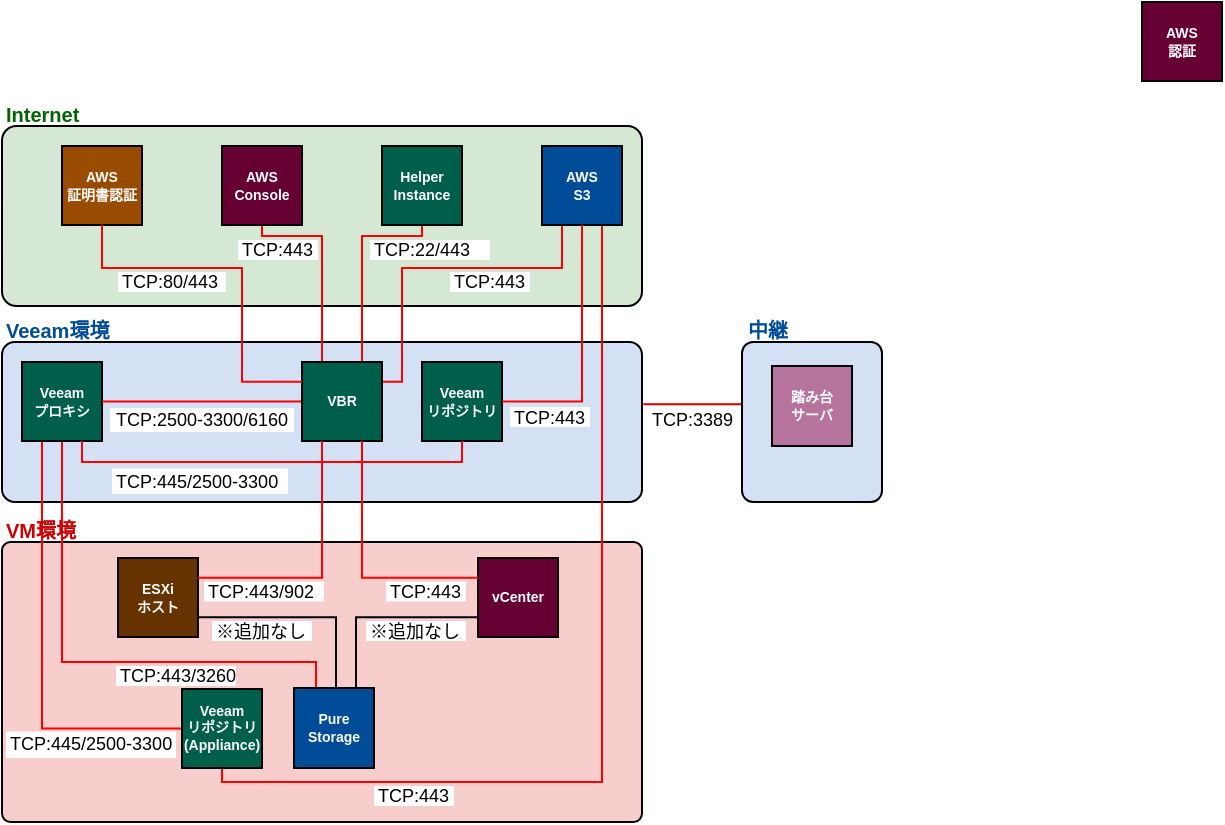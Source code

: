<mxfile version="28.0.2">
  <diagram name="ページ1" id="RHtc9xqBzX8dG-IQXySC">
    <mxGraphModel dx="719" dy="472" grid="1" gridSize="10" guides="1" tooltips="1" connect="1" arrows="1" fold="1" page="1" pageScale="1" pageWidth="1169" pageHeight="827" math="0" shadow="0">
      <root>
        <mxCell id="0" />
        <mxCell id="1" parent="0" />
        <mxCell id="WyPhDyIGE4Ye550-s1A6-49" value="" style="rounded=1;whiteSpace=wrap;html=1;arcSize=3;fillColor=#F8CECC;strokeColor=default;" parent="1" vertex="1">
          <mxGeometry x="130" y="410" width="320" height="140" as="geometry" />
        </mxCell>
        <mxCell id="WyPhDyIGE4Ye550-s1A6-48" value="" style="rounded=1;whiteSpace=wrap;html=1;arcSize=8;fillColor=#D4E1F5;strokeColor=default;" parent="1" vertex="1">
          <mxGeometry x="130" y="310" width="320" height="80" as="geometry" />
        </mxCell>
        <mxCell id="WyPhDyIGE4Ye550-s1A6-47" value="" style="rounded=1;whiteSpace=wrap;html=1;arcSize=8;strokeColor=default;fillColor=#D5E8D4;" parent="1" vertex="1">
          <mxGeometry x="130" y="202" width="320" height="90" as="geometry" />
        </mxCell>
        <mxCell id="WyPhDyIGE4Ye550-s1A6-42" style="edgeStyle=orthogonalEdgeStyle;rounded=0;orthogonalLoop=1;jettySize=auto;html=1;exitX=1;exitY=0.75;exitDx=0;exitDy=0;entryX=0.5;entryY=0;entryDx=0;entryDy=0;endArrow=none;endFill=0;" parent="1" source="WyPhDyIGE4Ye550-s1A6-2" target="WyPhDyIGE4Ye550-s1A6-32" edge="1">
          <mxGeometry relative="1" as="geometry">
            <Array as="points">
              <mxPoint x="297" y="448" />
              <mxPoint x="297" y="483" />
            </Array>
          </mxGeometry>
        </mxCell>
        <mxCell id="WyPhDyIGE4Ye550-s1A6-2" value="ESXi&lt;div&gt;ホスト&lt;/div&gt;" style="rounded=0;whiteSpace=wrap;html=1;fillColor=#663300;fontStyle=1;fontColor=#FFFFFF;fontSize=7;strokeWidth=1;strokeColor=default;" parent="1" vertex="1">
          <mxGeometry x="188" y="418" width="40" height="39.5" as="geometry" />
        </mxCell>
        <mxCell id="WyPhDyIGE4Ye550-s1A6-40" style="edgeStyle=orthogonalEdgeStyle;rounded=0;orthogonalLoop=1;jettySize=auto;html=1;exitX=0.25;exitY=1;exitDx=0;exitDy=0;entryX=0;entryY=0.5;entryDx=0;entryDy=0;endArrow=none;endFill=0;strokeWidth=1;strokeColor=#FF0000;" parent="1" source="WyPhDyIGE4Ye550-s1A6-12" target="WyPhDyIGE4Ye550-s1A6-15" edge="1">
          <mxGeometry relative="1" as="geometry" />
        </mxCell>
        <mxCell id="WyPhDyIGE4Ye550-s1A6-41" style="edgeStyle=orthogonalEdgeStyle;rounded=0;orthogonalLoop=1;jettySize=auto;html=1;entryX=0.25;entryY=0;entryDx=0;entryDy=0;endArrow=none;endFill=0;strokeWidth=1;strokeColor=#FF0000;exitX=0.5;exitY=1;exitDx=0;exitDy=0;" parent="1" source="WyPhDyIGE4Ye550-s1A6-12" target="WyPhDyIGE4Ye550-s1A6-32" edge="1">
          <mxGeometry relative="1" as="geometry">
            <mxPoint x="220" y="370" as="sourcePoint" />
            <Array as="points">
              <mxPoint x="160" y="470" />
              <mxPoint x="287" y="470" />
              <mxPoint x="287" y="483" />
            </Array>
          </mxGeometry>
        </mxCell>
        <mxCell id="WyPhDyIGE4Ye550-s1A6-12" value="&lt;b&gt;&lt;font style=&quot;color: rgb(255, 255, 255);&quot;&gt;Veeam&lt;/font&gt;&lt;/b&gt;&lt;div&gt;&lt;font color=&quot;#ffffff&quot;&gt;&lt;b&gt;プロキシ&lt;/b&gt;&lt;/font&gt;&lt;/div&gt;" style="rounded=0;whiteSpace=wrap;html=1;fillColor=light-dark(#005f4b, #ededed);fontSize=7;strokeWidth=1;strokeColor=default;" parent="1" vertex="1">
          <mxGeometry x="140" y="320" width="40" height="39.5" as="geometry" />
        </mxCell>
        <mxCell id="WyPhDyIGE4Ye550-s1A6-45" style="edgeStyle=orthogonalEdgeStyle;rounded=0;orthogonalLoop=1;jettySize=auto;html=1;exitX=0;exitY=0.75;exitDx=0;exitDy=0;entryX=0.75;entryY=0;entryDx=0;entryDy=0;endArrow=none;endFill=0;" parent="1" source="WyPhDyIGE4Ye550-s1A6-13" target="WyPhDyIGE4Ye550-s1A6-32" edge="1">
          <mxGeometry relative="1" as="geometry">
            <Array as="points">
              <mxPoint x="307" y="448" />
              <mxPoint x="307" y="483" />
            </Array>
          </mxGeometry>
        </mxCell>
        <mxCell id="WyPhDyIGE4Ye550-s1A6-13" value="&lt;b&gt;&lt;font style=&quot;color: rgb(255, 255, 255);&quot;&gt;vCenter&lt;/font&gt;&lt;/b&gt;" style="rounded=0;whiteSpace=wrap;html=1;fillColor=light-dark(#660033,#EDEDED);fontSize=7;strokeWidth=1;strokeColor=default;" parent="1" vertex="1">
          <mxGeometry x="368" y="418" width="40" height="39.5" as="geometry" />
        </mxCell>
        <mxCell id="WyPhDyIGE4Ye550-s1A6-35" style="edgeStyle=orthogonalEdgeStyle;rounded=0;orthogonalLoop=1;jettySize=auto;html=1;exitX=1;exitY=0.25;exitDx=0;exitDy=0;entryX=0.25;entryY=1;entryDx=0;entryDy=0;endArrow=none;endFill=0;strokeWidth=1;strokeColor=#FF0000;" parent="1" source="WyPhDyIGE4Ye550-s1A6-14" target="WyPhDyIGE4Ye550-s1A6-16" edge="1">
          <mxGeometry relative="1" as="geometry">
            <Array as="points">
              <mxPoint x="330" y="330" />
              <mxPoint x="330" y="273" />
              <mxPoint x="410" y="273" />
            </Array>
          </mxGeometry>
        </mxCell>
        <mxCell id="WyPhDyIGE4Ye550-s1A6-36" style="edgeStyle=orthogonalEdgeStyle;rounded=0;orthogonalLoop=1;jettySize=auto;html=1;exitX=0.75;exitY=0;exitDx=0;exitDy=0;entryX=0.5;entryY=1;entryDx=0;entryDy=0;endArrow=none;endFill=0;strokeWidth=1;strokeColor=#FF0000;" parent="1" source="WyPhDyIGE4Ye550-s1A6-14" target="WyPhDyIGE4Ye550-s1A6-18" edge="1">
          <mxGeometry relative="1" as="geometry">
            <Array as="points">
              <mxPoint x="310" y="257" />
              <mxPoint x="340" y="257" />
            </Array>
          </mxGeometry>
        </mxCell>
        <mxCell id="WyPhDyIGE4Ye550-s1A6-37" style="edgeStyle=orthogonalEdgeStyle;rounded=0;orthogonalLoop=1;jettySize=auto;html=1;exitX=0.25;exitY=0;exitDx=0;exitDy=0;entryX=0.5;entryY=1;entryDx=0;entryDy=0;endArrow=none;endFill=0;strokeWidth=1;strokeColor=#FF0000;" parent="1" source="WyPhDyIGE4Ye550-s1A6-14" target="WyPhDyIGE4Ye550-s1A6-17" edge="1">
          <mxGeometry relative="1" as="geometry">
            <Array as="points">
              <mxPoint x="290" y="257" />
              <mxPoint x="260" y="257" />
            </Array>
          </mxGeometry>
        </mxCell>
        <mxCell id="WyPhDyIGE4Ye550-s1A6-38" style="edgeStyle=orthogonalEdgeStyle;rounded=0;orthogonalLoop=1;jettySize=auto;html=1;exitX=0;exitY=0.5;exitDx=0;exitDy=0;entryX=1;entryY=0.5;entryDx=0;entryDy=0;endArrow=none;endFill=0;strokeWidth=1;strokeColor=#FF0000;" parent="1" edge="1">
          <mxGeometry relative="1" as="geometry">
            <mxPoint x="280" y="339.75" as="sourcePoint" />
            <mxPoint x="180" y="339.75" as="targetPoint" />
          </mxGeometry>
        </mxCell>
        <mxCell id="WyPhDyIGE4Ye550-s1A6-14" value="&lt;b&gt;&lt;font style=&quot;color: rgb(255, 255, 255);&quot;&gt;VBR&lt;/font&gt;&lt;/b&gt;" style="rounded=0;whiteSpace=wrap;html=1;fillColor=light-dark(#005f4b, #ededed);fontSize=7;strokeWidth=1;strokeColor=default;" parent="1" vertex="1">
          <mxGeometry x="280" y="320" width="40" height="39.5" as="geometry" />
        </mxCell>
        <mxCell id="WyPhDyIGE4Ye550-s1A6-46" style="edgeStyle=orthogonalEdgeStyle;rounded=0;orthogonalLoop=1;jettySize=auto;html=1;entryX=0.75;entryY=1;entryDx=0;entryDy=0;endArrow=none;endFill=0;strokeWidth=1;strokeColor=#FF0000;exitX=0.5;exitY=1;exitDx=0;exitDy=0;" parent="1" source="WyPhDyIGE4Ye550-s1A6-15" target="WyPhDyIGE4Ye550-s1A6-16" edge="1">
          <mxGeometry relative="1" as="geometry">
            <mxPoint x="220" y="550" as="sourcePoint" />
            <Array as="points">
              <mxPoint x="240" y="530" />
              <mxPoint x="430" y="530" />
            </Array>
          </mxGeometry>
        </mxCell>
        <mxCell id="WyPhDyIGE4Ye550-s1A6-15" value="&lt;div&gt;&lt;font color=&quot;#ffffff&quot;&gt;&lt;b&gt;Veeam&lt;/b&gt;&lt;/font&gt;&lt;/div&gt;&lt;div&gt;&lt;font color=&quot;#ffffff&quot;&gt;&lt;b&gt;リポジトリ&lt;/b&gt;&lt;/font&gt;&lt;/div&gt;&lt;div&gt;&lt;font color=&quot;#ffffff&quot;&gt;&lt;b&gt;(Appliance)&lt;/b&gt;&lt;/font&gt;&lt;/div&gt;" style="rounded=0;whiteSpace=wrap;html=1;fillColor=light-dark(#005f4b, #ededed);fontSize=7;strokeWidth=1;strokeColor=default;" parent="1" vertex="1">
          <mxGeometry x="220" y="483.5" width="40" height="39.5" as="geometry" />
        </mxCell>
        <mxCell id="WyPhDyIGE4Ye550-s1A6-16" value="&lt;font color=&quot;#ffffff&quot;&gt;&lt;b&gt;AWS&lt;/b&gt;&lt;/font&gt;&lt;div&gt;&lt;font color=&quot;#ffffff&quot;&gt;&lt;b&gt;S3&lt;/b&gt;&lt;/font&gt;&lt;/div&gt;" style="rounded=0;whiteSpace=wrap;html=1;fillColor=light-dark(#004c99, #EDEDED);fontSize=7;strokeWidth=1;strokeColor=default;" parent="1" vertex="1">
          <mxGeometry x="400" y="212" width="40" height="39.5" as="geometry" />
        </mxCell>
        <mxCell id="WyPhDyIGE4Ye550-s1A6-17" value="&lt;font color=&quot;#ffffff&quot;&gt;&lt;b&gt;AWS&lt;/b&gt;&lt;/font&gt;&lt;div&gt;&lt;font color=&quot;#ffffff&quot;&gt;&lt;b&gt;Console&lt;/b&gt;&lt;/font&gt;&lt;/div&gt;" style="rounded=0;whiteSpace=wrap;html=1;fillColor=light-dark(#660033,#EDEDED);fontSize=7;strokeWidth=1;strokeColor=default;" parent="1" vertex="1">
          <mxGeometry x="240" y="212" width="40" height="39.5" as="geometry" />
        </mxCell>
        <mxCell id="WyPhDyIGE4Ye550-s1A6-18" value="&lt;font color=&quot;#ffffff&quot;&gt;&lt;b&gt;Helper&lt;/b&gt;&lt;/font&gt;&lt;div&gt;&lt;font color=&quot;#ffffff&quot;&gt;&lt;b&gt;Instance&lt;/b&gt;&lt;/font&gt;&lt;/div&gt;" style="rounded=0;whiteSpace=wrap;html=1;fillColor=light-dark(#005f4b, #ededed);fontSize=7;strokeWidth=1;strokeColor=default;" parent="1" vertex="1">
          <mxGeometry x="320" y="212" width="40" height="39.5" as="geometry" />
        </mxCell>
        <mxCell id="WyPhDyIGE4Ye550-s1A6-23" value="&lt;font color=&quot;#ffffff&quot;&gt;&lt;b&gt;AWS&lt;/b&gt;&lt;/font&gt;&lt;div&gt;&lt;font color=&quot;#ffffff&quot;&gt;&lt;b&gt;認証&lt;/b&gt;&lt;/font&gt;&lt;/div&gt;" style="rounded=0;whiteSpace=wrap;html=1;fillColor=light-dark(#660033,#EDEDED);fontSize=7;" parent="1" vertex="1">
          <mxGeometry x="700" y="140" width="40" height="39.5" as="geometry" />
        </mxCell>
        <mxCell id="WyPhDyIGE4Ye550-s1A6-24" value="&lt;font color=&quot;#ffffff&quot;&gt;&lt;b&gt;AWS&lt;br&gt;&lt;/b&gt;&lt;/font&gt;&lt;div&gt;&lt;font color=&quot;#ffffff&quot;&gt;&lt;b&gt;証明書認証&lt;/b&gt;&lt;/font&gt;&lt;/div&gt;" style="rounded=0;whiteSpace=wrap;html=1;fillColor=light-dark(#994C00,#EDEDED);fontSize=7;strokeWidth=1;strokeColor=default;" parent="1" vertex="1">
          <mxGeometry x="160" y="212" width="40" height="39.5" as="geometry" />
        </mxCell>
        <mxCell id="WyPhDyIGE4Ye550-s1A6-32" value="Pure Storage" style="rounded=0;whiteSpace=wrap;html=1;fontStyle=1;strokeColor=default;fillColor=#004C99;fontColor=light-dark(#ffffff, #ededed);fontSize=7;strokeWidth=1;" parent="1" vertex="1">
          <mxGeometry x="276" y="483" width="40" height="40" as="geometry" />
        </mxCell>
        <mxCell id="WyPhDyIGE4Ye550-s1A6-33" value="&lt;b&gt;&lt;font style=&quot;color: rgb(255, 255, 255);&quot;&gt;Veeam&lt;/font&gt;&lt;/b&gt;&lt;div&gt;&lt;font color=&quot;#ffffff&quot;&gt;&lt;b&gt;リポジトリ&lt;/b&gt;&lt;/font&gt;&lt;/div&gt;" style="rounded=0;whiteSpace=wrap;html=1;fillColor=light-dark(#005f4b, #ededed);fontSize=7;strokeWidth=1;strokeColor=default;" parent="1" vertex="1">
          <mxGeometry x="340" y="320" width="40" height="39.5" as="geometry" />
        </mxCell>
        <mxCell id="WyPhDyIGE4Ye550-s1A6-34" style="edgeStyle=orthogonalEdgeStyle;rounded=0;orthogonalLoop=1;jettySize=auto;html=1;exitX=0;exitY=0.25;exitDx=0;exitDy=0;entryX=0.5;entryY=1;entryDx=0;entryDy=0;endArrow=none;endFill=0;strokeWidth=1;strokeColor=#FF0000;" parent="1" source="WyPhDyIGE4Ye550-s1A6-14" target="WyPhDyIGE4Ye550-s1A6-24" edge="1">
          <mxGeometry relative="1" as="geometry">
            <Array as="points">
              <mxPoint x="250" y="330" />
              <mxPoint x="250" y="273" />
              <mxPoint x="180" y="273" />
            </Array>
          </mxGeometry>
        </mxCell>
        <mxCell id="WyPhDyIGE4Ye550-s1A6-51" value="TCP:443" style="text;html=1;align=left;verticalAlign=middle;whiteSpace=wrap;rounded=0;fontSize=9;fontStyle=0;fillColor=default;" parent="1" vertex="1">
          <mxGeometry x="316" y="532" width="40" height="10" as="geometry" />
        </mxCell>
        <mxCell id="WyPhDyIGE4Ye550-s1A6-52" value="TCP:443/3260" style="text;html=1;align=left;verticalAlign=middle;whiteSpace=wrap;rounded=0;fontSize=9;fontStyle=0;fillColor=default;" parent="1" vertex="1">
          <mxGeometry x="187" y="472" width="60" height="10" as="geometry" />
        </mxCell>
        <mxCell id="WyPhDyIGE4Ye550-s1A6-55" value="TCP:443" style="text;html=1;align=left;verticalAlign=middle;whiteSpace=wrap;rounded=0;fontSize=9;fontStyle=0;rotation=0;fillColor=default;" parent="1" vertex="1">
          <mxGeometry x="322" y="429.75" width="40" height="10" as="geometry" />
        </mxCell>
        <mxCell id="WyPhDyIGE4Ye550-s1A6-56" value="TCP:443/902" style="text;html=1;align=left;verticalAlign=middle;whiteSpace=wrap;rounded=0;fontSize=9;fontStyle=0;rotation=0;fillColor=default;" parent="1" vertex="1">
          <mxGeometry x="231" y="429.75" width="60" height="10" as="geometry" />
        </mxCell>
        <mxCell id="WyPhDyIGE4Ye550-s1A6-57" value="TCP:22/&lt;span style=&quot;background-color: transparent; color: light-dark(rgb(0, 0, 0), rgb(255, 255, 255));&quot;&gt;443&lt;/span&gt;" style="text;html=1;align=left;verticalAlign=middle;whiteSpace=wrap;rounded=0;fontSize=9;fontStyle=0;fillColor=default;" parent="1" vertex="1">
          <mxGeometry x="314" y="259" width="60" height="10" as="geometry" />
        </mxCell>
        <mxCell id="WyPhDyIGE4Ye550-s1A6-59" value="TCP:443" style="text;html=1;align=left;verticalAlign=middle;whiteSpace=wrap;rounded=0;fontSize=9;fontStyle=0;fillColor=default;" parent="1" vertex="1">
          <mxGeometry x="248" y="259" width="40" height="10" as="geometry" />
        </mxCell>
        <mxCell id="WyPhDyIGE4Ye550-s1A6-60" value="TCP:80/&lt;span style=&quot;background-color: transparent; color: light-dark(rgb(0, 0, 0), rgb(255, 255, 255));&quot;&gt;443&lt;/span&gt;" style="text;html=1;align=left;verticalAlign=middle;whiteSpace=wrap;rounded=0;fontSize=9;fontStyle=0;fillColor=default;" parent="1" vertex="1">
          <mxGeometry x="188" y="275" width="54" height="10" as="geometry" />
        </mxCell>
        <mxCell id="WyPhDyIGE4Ye550-s1A6-61" value="TCP:443" style="text;html=1;align=left;verticalAlign=middle;whiteSpace=wrap;rounded=0;fontSize=9;fontStyle=0;fillColor=default;" parent="1" vertex="1">
          <mxGeometry x="354" y="275" width="40" height="10" as="geometry" />
        </mxCell>
        <mxCell id="WyPhDyIGE4Ye550-s1A6-62" value="TCP:&lt;span style=&quot;background-color: transparent; color: light-dark(rgb(0, 0, 0), rgb(255, 255, 255));&quot;&gt;2500-3300/&lt;/span&gt;&lt;span style=&quot;background-color: transparent; color: light-dark(rgb(0, 0, 0), rgb(255, 255, 255));&quot;&gt;6160&lt;/span&gt;" style="text;html=1;align=center;verticalAlign=middle;whiteSpace=wrap;rounded=0;fontSize=9;fontStyle=0;strokeColor=none;fillColor=default;" parent="1" vertex="1">
          <mxGeometry x="184" y="343" width="92" height="12" as="geometry" />
        </mxCell>
        <mxCell id="WyPhDyIGE4Ye550-s1A6-64" value="TCP:445/&lt;span style=&quot;background-color: transparent; color: light-dark(rgb(0, 0, 0), rgb(255, 255, 255));&quot;&gt;2500-3300&lt;/span&gt;" style="text;html=1;align=left;verticalAlign=middle;whiteSpace=wrap;rounded=0;fontSize=9;fontStyle=0;fillColor=default;" parent="1" vertex="1">
          <mxGeometry x="132" y="504.75" width="85" height="13.25" as="geometry" />
        </mxCell>
        <mxCell id="WyPhDyIGE4Ye550-s1A6-65" style="edgeStyle=orthogonalEdgeStyle;rounded=0;orthogonalLoop=1;jettySize=auto;html=1;exitX=1;exitY=0.5;exitDx=0;exitDy=0;entryX=0.5;entryY=1;entryDx=0;entryDy=0;endArrow=none;endFill=0;strokeWidth=1;strokeColor=#FF0000;" parent="1" source="WyPhDyIGE4Ye550-s1A6-33" target="WyPhDyIGE4Ye550-s1A6-16" edge="1">
          <mxGeometry relative="1" as="geometry">
            <mxPoint x="410" y="350.375" as="sourcePoint" />
            <mxPoint x="500" y="280" as="targetPoint" />
            <Array as="points">
              <mxPoint x="420" y="340" />
            </Array>
          </mxGeometry>
        </mxCell>
        <mxCell id="WyPhDyIGE4Ye550-s1A6-66" value="TCP:443" style="text;html=1;align=left;verticalAlign=middle;whiteSpace=wrap;rounded=0;fontSize=9;fontStyle=0;fillColor=default;" parent="1" vertex="1">
          <mxGeometry x="384" y="342.5" width="40" height="10" as="geometry" />
        </mxCell>
        <mxCell id="WyPhDyIGE4Ye550-s1A6-67" style="edgeStyle=orthogonalEdgeStyle;rounded=0;orthogonalLoop=1;jettySize=auto;html=1;entryX=0.5;entryY=1;entryDx=0;entryDy=0;endArrow=none;endFill=0;strokeWidth=1;strokeColor=#FF0000;" parent="1" source="WyPhDyIGE4Ye550-s1A6-12" target="WyPhDyIGE4Ye550-s1A6-33" edge="1">
          <mxGeometry relative="1" as="geometry">
            <mxPoint x="170" y="360" as="sourcePoint" />
            <mxPoint x="200" y="510" as="targetPoint" />
            <Array as="points">
              <mxPoint x="170" y="370" />
              <mxPoint x="360" y="370" />
            </Array>
          </mxGeometry>
        </mxCell>
        <mxCell id="WyPhDyIGE4Ye550-s1A6-84" value="TCP:445/&lt;span style=&quot;background-color: transparent; color: light-dark(rgb(0, 0, 0), rgb(255, 255, 255));&quot;&gt;2500-3300&lt;/span&gt;" style="text;html=1;align=left;verticalAlign=middle;whiteSpace=wrap;rounded=0;fontSize=9;fontStyle=0;fillColor=default;" parent="1" vertex="1">
          <mxGeometry x="185" y="373.25" width="88" height="12.75" as="geometry" />
        </mxCell>
        <mxCell id="WyPhDyIGE4Ye550-s1A6-87" style="edgeStyle=orthogonalEdgeStyle;rounded=0;orthogonalLoop=1;jettySize=auto;html=1;entryX=0.25;entryY=1;entryDx=0;entryDy=0;endArrow=none;endFill=0;strokeWidth=1;strokeColor=#FF0000;exitX=1;exitY=0.25;exitDx=0;exitDy=0;" parent="1" source="WyPhDyIGE4Ye550-s1A6-2" target="WyPhDyIGE4Ye550-s1A6-14" edge="1">
          <mxGeometry relative="1" as="geometry">
            <mxPoint x="240" y="438" as="sourcePoint" />
            <mxPoint x="301" y="383" as="targetPoint" />
            <Array as="points">
              <mxPoint x="290" y="428" />
            </Array>
          </mxGeometry>
        </mxCell>
        <mxCell id="WyPhDyIGE4Ye550-s1A6-88" style="edgeStyle=orthogonalEdgeStyle;rounded=0;orthogonalLoop=1;jettySize=auto;html=1;endArrow=none;endFill=0;strokeWidth=1;strokeColor=#FF0000;exitX=0;exitY=0.25;exitDx=0;exitDy=0;entryX=0.75;entryY=1;entryDx=0;entryDy=0;" parent="1" source="WyPhDyIGE4Ye550-s1A6-13" edge="1" target="WyPhDyIGE4Ye550-s1A6-14">
          <mxGeometry relative="1" as="geometry">
            <mxPoint x="228" y="438" as="sourcePoint" />
            <mxPoint x="310" y="370" as="targetPoint" />
            <Array as="points">
              <mxPoint x="310" y="428" />
            </Array>
          </mxGeometry>
        </mxCell>
        <mxCell id="WyPhDyIGE4Ye550-s1A6-91" value="※追加なし" style="text;html=1;align=left;verticalAlign=middle;whiteSpace=wrap;rounded=0;fontSize=9;fontStyle=0;rotation=0;fillColor=default;" parent="1" vertex="1">
          <mxGeometry x="312" y="449.5" width="50" height="10" as="geometry" />
        </mxCell>
        <mxCell id="WyPhDyIGE4Ye550-s1A6-93" value="※追加なし" style="text;html=1;align=left;verticalAlign=middle;whiteSpace=wrap;rounded=0;fontSize=9;fontStyle=0;rotation=0;fillColor=default;" parent="1" vertex="1">
          <mxGeometry x="235" y="449.5" width="50" height="10" as="geometry" />
        </mxCell>
        <mxCell id="2X6kUBbDuDMBbJsh_p0a-3" value="" style="endArrow=none;html=1;rounded=0;entryX=0.051;entryY=0.389;entryDx=0;entryDy=0;exitX=1.002;exitY=0.389;exitDx=0;exitDy=0;strokeColor=#CC0000;exitPerimeter=0;entryPerimeter=0;" edge="1" parent="1" source="WyPhDyIGE4Ye550-s1A6-48" target="2X6kUBbDuDMBbJsh_p0a-10">
          <mxGeometry width="50" height="50" relative="1" as="geometry">
            <mxPoint x="310" y="400" as="sourcePoint" />
            <mxPoint x="360" y="350" as="targetPoint" />
          </mxGeometry>
        </mxCell>
        <mxCell id="2X6kUBbDuDMBbJsh_p0a-6" value="TCP:3389" style="text;html=1;align=left;verticalAlign=middle;whiteSpace=wrap;rounded=0;fontSize=9;fontStyle=0" vertex="1" parent="1">
          <mxGeometry x="453" y="343.5" width="40" height="10" as="geometry" />
        </mxCell>
        <mxCell id="2X6kUBbDuDMBbJsh_p0a-7" value="Internet" style="text;html=1;align=left;verticalAlign=middle;whiteSpace=wrap;rounded=0;fontSize=10;fontStyle=1;fontColor=#006600;" vertex="1" parent="1">
          <mxGeometry x="130" y="190" width="50" height="12" as="geometry" />
        </mxCell>
        <mxCell id="2X6kUBbDuDMBbJsh_p0a-8" value="Veeam環境" style="text;html=1;align=left;verticalAlign=middle;whiteSpace=wrap;rounded=0;fontSize=10;fontStyle=1;fontColor=#004C99;" vertex="1" parent="1">
          <mxGeometry x="130" y="298" width="60" height="12" as="geometry" />
        </mxCell>
        <mxCell id="2X6kUBbDuDMBbJsh_p0a-9" value="VM環境" style="text;html=1;align=left;verticalAlign=middle;whiteSpace=wrap;rounded=0;fontSize=10;fontStyle=1;fontColor=#CC0000;" vertex="1" parent="1">
          <mxGeometry x="130" y="398" width="80" height="12" as="geometry" />
        </mxCell>
        <mxCell id="2X6kUBbDuDMBbJsh_p0a-10" value="" style="rounded=1;whiteSpace=wrap;html=1;arcSize=8;fillColor=#D4E1F5;strokeColor=default;" vertex="1" parent="1">
          <mxGeometry x="500" y="310" width="70" height="80" as="geometry" />
        </mxCell>
        <mxCell id="2X6kUBbDuDMBbJsh_p0a-1" value="&lt;font color=&quot;#ffffff&quot;&gt;&lt;b&gt;踏み台&lt;/b&gt;&lt;/font&gt;&lt;div&gt;&lt;font color=&quot;#ffffff&quot;&gt;&lt;b&gt;サーバ&lt;/b&gt;&lt;/font&gt;&lt;/div&gt;" style="rounded=0;whiteSpace=wrap;html=1;fillColor=light-dark(#B5739D,#EDEDED);fontSize=7;strokeWidth=1;strokeColor=default;" vertex="1" parent="1">
          <mxGeometry x="515" y="322" width="40" height="40" as="geometry" />
        </mxCell>
        <mxCell id="2X6kUBbDuDMBbJsh_p0a-12" value="中継" style="text;html=1;align=left;verticalAlign=middle;whiteSpace=wrap;rounded=0;fontSize=10;fontStyle=1;fontColor=#004C99;" vertex="1" parent="1">
          <mxGeometry x="501" y="298" width="29" height="12" as="geometry" />
        </mxCell>
      </root>
    </mxGraphModel>
  </diagram>
</mxfile>
